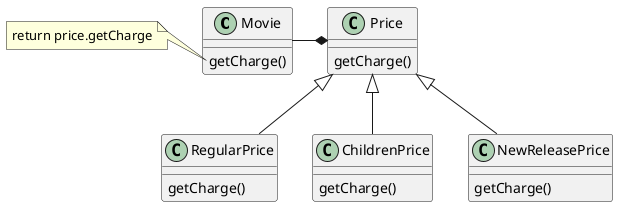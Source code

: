 @startuml
'https://plantuml.com/class-diagram

class Movie {
getCharge()
}
class Price {
getCharge()
}
class RegularPrice {
getCharge()
}
class ChildrenPrice {
getCharge()
}
class NewReleasePrice {
getCharge()
}

Price <|-- RegularPrice
Price <|-- ChildrenPrice
Price <|-- NewReleasePrice

Movie -* Price

together {
  class RegularPrice
  class ChildrenPrice
  class NewReleasePrice
}

note left of Movie::getCharge
   return price.getCharge
end note

@enduml